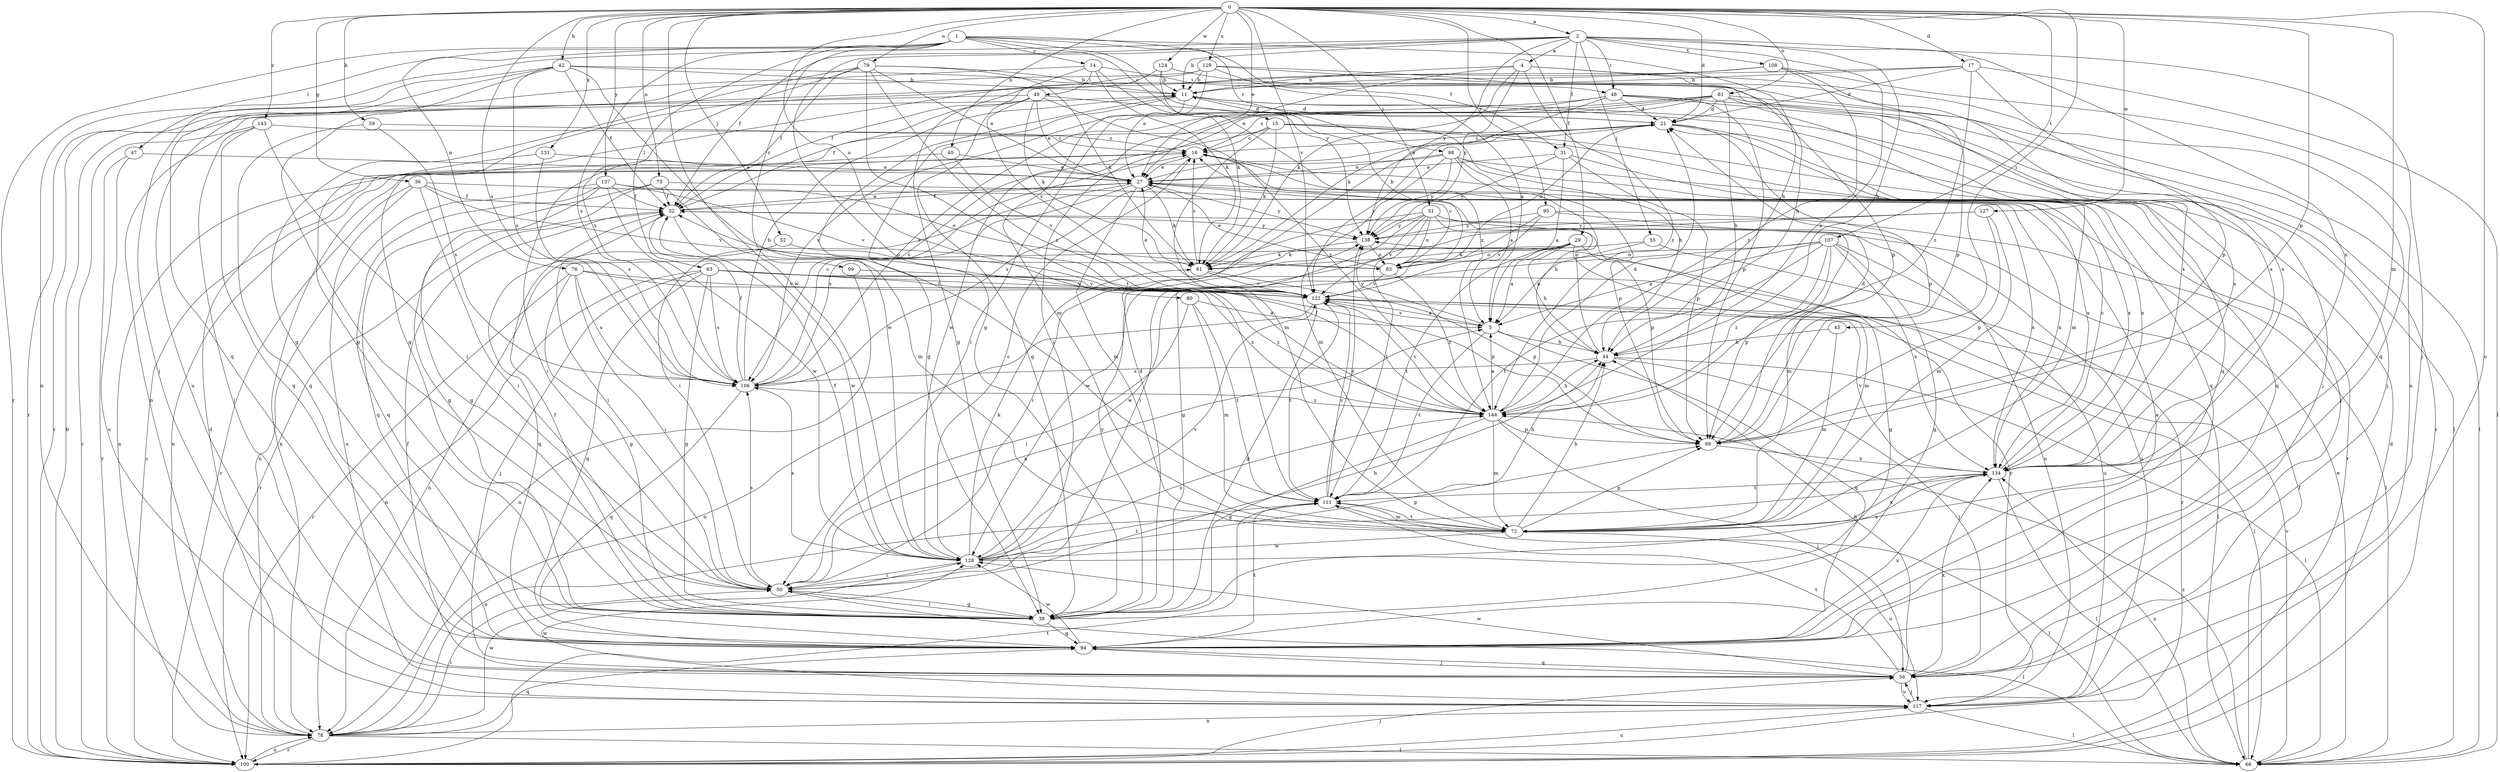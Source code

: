 strict digraph  {
0;
1;
2;
4;
5;
11;
14;
15;
16;
17;
21;
27;
29;
31;
32;
36;
38;
40;
42;
44;
45;
47;
48;
49;
50;
51;
52;
55;
56;
59;
61;
63;
66;
72;
75;
76;
78;
79;
80;
81;
83;
89;
94;
95;
98;
99;
100;
106;
107;
108;
111;
117;
122;
124;
127;
128;
129;
131;
134;
137;
138;
143;
144;
0 -> 2  [label=a];
0 -> 17  [label=d];
0 -> 21  [label=d];
0 -> 27  [label=e];
0 -> 29  [label=f];
0 -> 36  [label=g];
0 -> 40  [label=h];
0 -> 42  [label=h];
0 -> 45  [label=i];
0 -> 51  [label=j];
0 -> 52  [label=j];
0 -> 59  [label=k];
0 -> 72  [label=m];
0 -> 75  [label=n];
0 -> 79  [label=o];
0 -> 80  [label=o];
0 -> 81  [label=o];
0 -> 89  [label=p];
0 -> 95  [label=r];
0 -> 106  [label=s];
0 -> 107  [label=t];
0 -> 117  [label=u];
0 -> 122  [label=v];
0 -> 124  [label=w];
0 -> 127  [label=w];
0 -> 128  [label=w];
0 -> 129  [label=x];
0 -> 131  [label=x];
0 -> 137  [label=y];
0 -> 143  [label=z];
1 -> 14  [label=c];
1 -> 15  [label=c];
1 -> 31  [label=f];
1 -> 44  [label=h];
1 -> 47  [label=i];
1 -> 63  [label=l];
1 -> 76  [label=n];
1 -> 98  [label=r];
1 -> 99  [label=r];
1 -> 100  [label=r];
1 -> 106  [label=s];
1 -> 138  [label=y];
2 -> 4  [label=a];
2 -> 11  [label=b];
2 -> 31  [label=f];
2 -> 32  [label=f];
2 -> 38  [label=g];
2 -> 44  [label=h];
2 -> 48  [label=i];
2 -> 55  [label=j];
2 -> 56  [label=j];
2 -> 78  [label=n];
2 -> 108  [label=t];
2 -> 134  [label=x];
2 -> 138  [label=y];
2 -> 144  [label=z];
4 -> 11  [label=b];
4 -> 27  [label=e];
4 -> 44  [label=h];
4 -> 61  [label=k];
4 -> 94  [label=q];
4 -> 138  [label=y];
4 -> 144  [label=z];
5 -> 44  [label=h];
5 -> 94  [label=q];
5 -> 111  [label=t];
5 -> 122  [label=v];
5 -> 138  [label=y];
11 -> 21  [label=d];
11 -> 38  [label=g];
11 -> 56  [label=j];
11 -> 72  [label=m];
11 -> 94  [label=q];
11 -> 128  [label=w];
14 -> 38  [label=g];
14 -> 48  [label=i];
14 -> 49  [label=i];
14 -> 61  [label=k];
14 -> 117  [label=u];
14 -> 144  [label=z];
15 -> 16  [label=c];
15 -> 44  [label=h];
15 -> 56  [label=j];
15 -> 61  [label=k];
15 -> 72  [label=m];
15 -> 94  [label=q];
15 -> 106  [label=s];
16 -> 27  [label=e];
16 -> 78  [label=n];
16 -> 106  [label=s];
16 -> 134  [label=x];
17 -> 11  [label=b];
17 -> 21  [label=d];
17 -> 66  [label=l];
17 -> 78  [label=n];
17 -> 89  [label=p];
17 -> 144  [label=z];
21 -> 16  [label=c];
21 -> 27  [label=e];
21 -> 72  [label=m];
21 -> 83  [label=o];
21 -> 89  [label=p];
21 -> 94  [label=q];
21 -> 122  [label=v];
27 -> 32  [label=f];
27 -> 44  [label=h];
27 -> 50  [label=i];
27 -> 61  [label=k];
27 -> 72  [label=m];
27 -> 106  [label=s];
27 -> 138  [label=y];
29 -> 5  [label=a];
29 -> 38  [label=g];
29 -> 44  [label=h];
29 -> 61  [label=k];
29 -> 72  [label=m];
29 -> 78  [label=n];
29 -> 83  [label=o];
29 -> 111  [label=t];
31 -> 5  [label=a];
31 -> 27  [label=e];
31 -> 89  [label=p];
31 -> 134  [label=x];
31 -> 138  [label=y];
32 -> 27  [label=e];
32 -> 50  [label=i];
32 -> 100  [label=r];
32 -> 128  [label=w];
32 -> 138  [label=y];
36 -> 32  [label=f];
36 -> 50  [label=i];
36 -> 100  [label=r];
36 -> 117  [label=u];
36 -> 122  [label=v];
36 -> 134  [label=x];
38 -> 21  [label=d];
38 -> 32  [label=f];
38 -> 50  [label=i];
38 -> 94  [label=q];
38 -> 138  [label=y];
40 -> 27  [label=e];
40 -> 50  [label=i];
40 -> 122  [label=v];
42 -> 11  [label=b];
42 -> 32  [label=f];
42 -> 50  [label=i];
42 -> 56  [label=j];
42 -> 94  [label=q];
42 -> 106  [label=s];
42 -> 111  [label=t];
42 -> 134  [label=x];
44 -> 16  [label=c];
44 -> 56  [label=j];
44 -> 66  [label=l];
44 -> 106  [label=s];
45 -> 44  [label=h];
45 -> 72  [label=m];
47 -> 27  [label=e];
47 -> 100  [label=r];
47 -> 117  [label=u];
48 -> 21  [label=d];
48 -> 50  [label=i];
48 -> 56  [label=j];
48 -> 61  [label=k];
48 -> 66  [label=l];
48 -> 89  [label=p];
48 -> 106  [label=s];
49 -> 21  [label=d];
49 -> 27  [label=e];
49 -> 32  [label=f];
49 -> 38  [label=g];
49 -> 61  [label=k];
49 -> 100  [label=r];
49 -> 122  [label=v];
49 -> 144  [label=z];
50 -> 5  [label=a];
50 -> 38  [label=g];
50 -> 44  [label=h];
50 -> 66  [label=l];
50 -> 106  [label=s];
51 -> 38  [label=g];
51 -> 50  [label=i];
51 -> 72  [label=m];
51 -> 83  [label=o];
51 -> 89  [label=p];
51 -> 111  [label=t];
51 -> 117  [label=u];
51 -> 122  [label=v];
51 -> 138  [label=y];
52 -> 83  [label=o];
52 -> 94  [label=q];
55 -> 5  [label=a];
55 -> 61  [label=k];
55 -> 100  [label=r];
56 -> 32  [label=f];
56 -> 44  [label=h];
56 -> 94  [label=q];
56 -> 111  [label=t];
56 -> 117  [label=u];
56 -> 128  [label=w];
56 -> 134  [label=x];
59 -> 16  [label=c];
59 -> 94  [label=q];
59 -> 106  [label=s];
61 -> 16  [label=c];
61 -> 89  [label=p];
61 -> 122  [label=v];
63 -> 38  [label=g];
63 -> 56  [label=j];
63 -> 66  [label=l];
63 -> 78  [label=n];
63 -> 89  [label=p];
63 -> 94  [label=q];
63 -> 106  [label=s];
63 -> 122  [label=v];
63 -> 144  [label=z];
66 -> 27  [label=e];
66 -> 32  [label=f];
66 -> 122  [label=v];
66 -> 134  [label=x];
66 -> 144  [label=z];
72 -> 44  [label=h];
72 -> 89  [label=p];
72 -> 111  [label=t];
72 -> 117  [label=u];
72 -> 128  [label=w];
72 -> 134  [label=x];
75 -> 32  [label=f];
75 -> 38  [label=g];
75 -> 72  [label=m];
75 -> 94  [label=q];
75 -> 134  [label=x];
76 -> 38  [label=g];
76 -> 50  [label=i];
76 -> 100  [label=r];
76 -> 106  [label=s];
76 -> 122  [label=v];
76 -> 144  [label=z];
78 -> 21  [label=d];
78 -> 50  [label=i];
78 -> 66  [label=l];
78 -> 94  [label=q];
78 -> 100  [label=r];
78 -> 128  [label=w];
79 -> 11  [label=b];
79 -> 27  [label=e];
79 -> 32  [label=f];
79 -> 38  [label=g];
79 -> 61  [label=k];
79 -> 106  [label=s];
79 -> 111  [label=t];
79 -> 144  [label=z];
80 -> 5  [label=a];
80 -> 50  [label=i];
80 -> 72  [label=m];
80 -> 111  [label=t];
81 -> 16  [label=c];
81 -> 21  [label=d];
81 -> 44  [label=h];
81 -> 50  [label=i];
81 -> 66  [label=l];
81 -> 100  [label=r];
81 -> 106  [label=s];
81 -> 128  [label=w];
81 -> 134  [label=x];
83 -> 11  [label=b];
83 -> 16  [label=c];
83 -> 27  [label=e];
83 -> 122  [label=v];
83 -> 144  [label=z];
89 -> 21  [label=d];
89 -> 134  [label=x];
94 -> 27  [label=e];
94 -> 56  [label=j];
94 -> 111  [label=t];
94 -> 128  [label=w];
94 -> 134  [label=x];
95 -> 50  [label=i];
95 -> 66  [label=l];
95 -> 117  [label=u];
95 -> 122  [label=v];
95 -> 138  [label=y];
98 -> 5  [label=a];
98 -> 27  [label=e];
98 -> 72  [label=m];
98 -> 78  [label=n];
98 -> 89  [label=p];
98 -> 100  [label=r];
98 -> 134  [label=x];
98 -> 138  [label=y];
99 -> 78  [label=n];
99 -> 122  [label=v];
100 -> 11  [label=b];
100 -> 16  [label=c];
100 -> 21  [label=d];
100 -> 56  [label=j];
100 -> 78  [label=n];
100 -> 111  [label=t];
100 -> 117  [label=u];
106 -> 11  [label=b];
106 -> 16  [label=c];
106 -> 32  [label=f];
106 -> 94  [label=q];
106 -> 144  [label=z];
107 -> 5  [label=a];
107 -> 38  [label=g];
107 -> 83  [label=o];
107 -> 89  [label=p];
107 -> 111  [label=t];
107 -> 117  [label=u];
107 -> 128  [label=w];
107 -> 134  [label=x];
107 -> 144  [label=z];
108 -> 11  [label=b];
108 -> 32  [label=f];
108 -> 89  [label=p];
108 -> 117  [label=u];
108 -> 144  [label=z];
111 -> 44  [label=h];
111 -> 66  [label=l];
111 -> 72  [label=m];
111 -> 122  [label=v];
111 -> 138  [label=y];
117 -> 56  [label=j];
117 -> 66  [label=l];
117 -> 78  [label=n];
117 -> 128  [label=w];
117 -> 138  [label=y];
122 -> 5  [label=a];
122 -> 27  [label=e];
122 -> 38  [label=g];
122 -> 66  [label=l];
122 -> 78  [label=n];
122 -> 111  [label=t];
124 -> 11  [label=b];
124 -> 38  [label=g];
124 -> 61  [label=k];
124 -> 134  [label=x];
127 -> 72  [label=m];
127 -> 89  [label=p];
127 -> 128  [label=w];
127 -> 138  [label=y];
128 -> 16  [label=c];
128 -> 32  [label=f];
128 -> 50  [label=i];
128 -> 61  [label=k];
128 -> 89  [label=p];
128 -> 106  [label=s];
128 -> 111  [label=t];
128 -> 122  [label=v];
128 -> 134  [label=x];
128 -> 144  [label=z];
129 -> 5  [label=a];
129 -> 11  [label=b];
129 -> 27  [label=e];
129 -> 38  [label=g];
129 -> 89  [label=p];
129 -> 100  [label=r];
129 -> 134  [label=x];
131 -> 27  [label=e];
131 -> 78  [label=n];
131 -> 106  [label=s];
134 -> 16  [label=c];
134 -> 66  [label=l];
134 -> 78  [label=n];
134 -> 111  [label=t];
134 -> 122  [label=v];
137 -> 32  [label=f];
137 -> 38  [label=g];
137 -> 78  [label=n];
137 -> 83  [label=o];
137 -> 94  [label=q];
137 -> 122  [label=v];
137 -> 128  [label=w];
138 -> 61  [label=k];
138 -> 83  [label=o];
143 -> 16  [label=c];
143 -> 50  [label=i];
143 -> 56  [label=j];
143 -> 94  [label=q];
143 -> 100  [label=r];
144 -> 5  [label=a];
144 -> 21  [label=d];
144 -> 32  [label=f];
144 -> 38  [label=g];
144 -> 44  [label=h];
144 -> 56  [label=j];
144 -> 72  [label=m];
144 -> 89  [label=p];
144 -> 122  [label=v];
}
